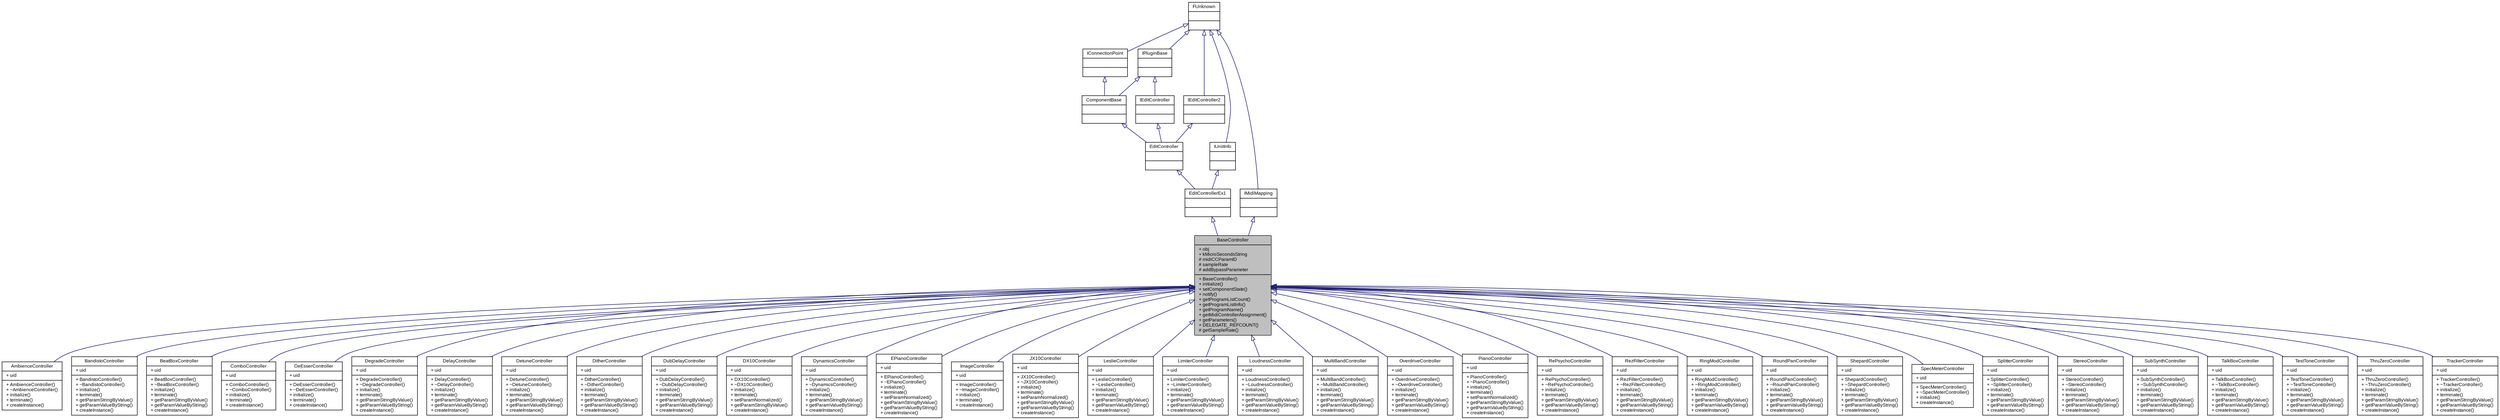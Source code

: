 digraph G
{
  bgcolor="transparent";
  edge [fontname="Arial",fontsize="9",labelfontname="Arial",labelfontsize="9"];
  node [fontname="Arial",fontsize="9",shape=record];
  Node1 [label="{BaseController\n|+ obj\l+ kMicroSecondsString\l# midiCCParamID\l# sampleRate\l# addBypassParameter\l|+ BaseController()\l+ initialize()\l+ setComponentState()\l+ notify()\l+ getProgramListCount()\l+ getProgramListInfo()\l+ getProgramName()\l+ getMidiControllerAssignment()\l+ getParameters()\l+ DELEGATE_REFCOUNT()\l# getSampleRate()\l}",height=0.2,width=0.4,color="black", fillcolor="grey75", style="filled" fontcolor="black"];
  Node2 -> Node1 [dir=back,color="midnightblue",fontsize="9",style="solid",arrowtail="empty",fontname="Arial"];
  Node2 [label="{EditControllerEx1\n||}",height=0.2,width=0.4,color="black",URL="vstsdk.tag$classSteinberg_1_1Vst_1_1EditControllerEx1.html"];
  Node3 -> Node2 [dir=back,color="midnightblue",fontsize="9",style="solid",arrowtail="empty",fontname="Arial"];
  Node3 [label="{EditController\n||}",height=0.2,width=0.4,color="black",URL="vstsdk.tag$classSteinberg_1_1Vst_1_1EditController.html"];
  Node4 -> Node3 [dir=back,color="midnightblue",fontsize="9",style="solid",arrowtail="empty",fontname="Arial"];
  Node4 [label="{ComponentBase\n||}",height=0.2,width=0.4,color="black",URL="vstsdk.tag$classSteinberg_1_1Vst_1_1ComponentBase.html"];
  Node5 -> Node4 [dir=back,color="midnightblue",fontsize="9",style="solid",arrowtail="empty",fontname="Arial"];
  Node5 [label="{IPluginBase\n||}",height=0.2,width=0.4,color="black",URL="base.tag$classSteinberg_1_1IPluginBase.html"];
  Node6 -> Node5 [dir=back,color="midnightblue",fontsize="9",style="solid",arrowtail="empty",fontname="Arial"];
  Node6 [label="{FUnknown\n||}",height=0.2,width=0.4,color="black",URL="base.tag$classSteinberg_1_1FUnknown.html"];
  Node7 -> Node4 [dir=back,color="midnightblue",fontsize="9",style="solid",arrowtail="empty",fontname="Arial"];
  Node7 [label="{IConnectionPoint\n||}",height=0.2,width=0.4,color="black",URL="vstinterfaces.tag$classSteinberg_1_1Vst_1_1IConnectionPoint.html"];
  Node6 -> Node7 [dir=back,color="midnightblue",fontsize="9",style="solid",arrowtail="empty",fontname="Arial"];
  Node8 -> Node3 [dir=back,color="midnightblue",fontsize="9",style="solid",arrowtail="empty",fontname="Arial"];
  Node8 [label="{IEditController\n||}",height=0.2,width=0.4,color="black",URL="vstinterfaces.tag$classSteinberg_1_1Vst_1_1IEditController.html"];
  Node5 -> Node8 [dir=back,color="midnightblue",fontsize="9",style="solid",arrowtail="empty",fontname="Arial"];
  Node9 -> Node3 [dir=back,color="midnightblue",fontsize="9",style="solid",arrowtail="empty",fontname="Arial"];
  Node9 [label="{IEditController2\n||}",height=0.2,width=0.4,color="black",URL="vstinterfaces.tag$classSteinberg_1_1Vst_1_1IEditController2.html"];
  Node6 -> Node9 [dir=back,color="midnightblue",fontsize="9",style="solid",arrowtail="empty",fontname="Arial"];
  Node10 -> Node2 [dir=back,color="midnightblue",fontsize="9",style="solid",arrowtail="empty",fontname="Arial"];
  Node10 [label="{IUnitInfo\n||}",height=0.2,width=0.4,color="black",URL="vstinterfaces.tag$classSteinberg_1_1Vst_1_1IUnitInfo.html"];
  Node6 -> Node10 [dir=back,color="midnightblue",fontsize="9",style="solid",arrowtail="empty",fontname="Arial"];
  Node11 -> Node1 [dir=back,color="midnightblue",fontsize="9",style="solid",arrowtail="empty",fontname="Arial"];
  Node11 [label="{IMidiMapping\n||}",height=0.2,width=0.4,color="black",URL="vstinterfaces.tag$classSteinberg_1_1Vst_1_1IMidiMapping.html"];
  Node6 -> Node11 [dir=back,color="midnightblue",fontsize="9",style="solid",arrowtail="empty",fontname="Arial"];
  Node1 -> Node12 [dir=back,color="midnightblue",fontsize="9",style="solid",arrowtail="empty",fontname="Arial"];
  Node12 [label="{AmbienceController\n|+ uid\l|+ AmbienceController()\l+ ~AmbienceController()\l+ initialize()\l+ terminate()\l+ createInstance()\l}",height=0.2,width=0.4,color="black",URL="$classSteinberg_1_1Vst_1_1mda_1_1AmbienceController.html"];
  Node1 -> Node13 [dir=back,color="midnightblue",fontsize="9",style="solid",arrowtail="empty",fontname="Arial"];
  Node13 [label="{BandistoController\n|+ uid\l|+ BandistoController()\l+ ~BandistoController()\l+ initialize()\l+ terminate()\l+ getParamStringByValue()\l+ getParamValueByString()\l+ createInstance()\l}",height=0.2,width=0.4,color="black",URL="$classSteinberg_1_1Vst_1_1mda_1_1BandistoController.html"];
  Node1 -> Node14 [dir=back,color="midnightblue",fontsize="9",style="solid",arrowtail="empty",fontname="Arial"];
  Node14 [label="{BeatBoxController\n|+ uid\l|+ BeatBoxController()\l+ ~BeatBoxController()\l+ initialize()\l+ terminate()\l+ getParamStringByValue()\l+ getParamValueByString()\l+ createInstance()\l}",height=0.2,width=0.4,color="black",URL="$classSteinberg_1_1Vst_1_1mda_1_1BeatBoxController.html"];
  Node1 -> Node15 [dir=back,color="midnightblue",fontsize="9",style="solid",arrowtail="empty",fontname="Arial"];
  Node15 [label="{ComboController\n|+ uid\l|+ ComboController()\l+ ~ComboController()\l+ initialize()\l+ terminate()\l+ createInstance()\l}",height=0.2,width=0.4,color="black",URL="$classSteinberg_1_1Vst_1_1mda_1_1ComboController.html"];
  Node1 -> Node16 [dir=back,color="midnightblue",fontsize="9",style="solid",arrowtail="empty",fontname="Arial"];
  Node16 [label="{DeEsserController\n|+ uid\l|+ DeEsserController()\l+ ~DeEsserController()\l+ initialize()\l+ terminate()\l+ createInstance()\l}",height=0.2,width=0.4,color="black",URL="$classSteinberg_1_1Vst_1_1mda_1_1DeEsserController.html"];
  Node1 -> Node17 [dir=back,color="midnightblue",fontsize="9",style="solid",arrowtail="empty",fontname="Arial"];
  Node17 [label="{DegradeController\n|+ uid\l|+ DegradeController()\l+ ~DegradeController()\l+ initialize()\l+ terminate()\l+ getParamStringByValue()\l+ getParamValueByString()\l+ createInstance()\l}",height=0.2,width=0.4,color="black",URL="$classSteinberg_1_1Vst_1_1mda_1_1DegradeController.html"];
  Node1 -> Node18 [dir=back,color="midnightblue",fontsize="9",style="solid",arrowtail="empty",fontname="Arial"];
  Node18 [label="{DelayController\n|+ uid\l|+ DelayController()\l+ ~DelayController()\l+ initialize()\l+ terminate()\l+ getParamStringByValue()\l+ getParamValueByString()\l+ createInstance()\l}",height=0.2,width=0.4,color="black",URL="$classSteinberg_1_1Vst_1_1mda_1_1DelayController.html"];
  Node1 -> Node19 [dir=back,color="midnightblue",fontsize="9",style="solid",arrowtail="empty",fontname="Arial"];
  Node19 [label="{DetuneController\n|+ uid\l|+ DetuneController()\l+ ~DetuneController()\l+ initialize()\l+ terminate()\l+ getParamStringByValue()\l+ getParamValueByString()\l+ createInstance()\l}",height=0.2,width=0.4,color="black",URL="$classSteinberg_1_1Vst_1_1mda_1_1DetuneController.html"];
  Node1 -> Node20 [dir=back,color="midnightblue",fontsize="9",style="solid",arrowtail="empty",fontname="Arial"];
  Node20 [label="{DitherController\n|+ uid\l|+ DitherController()\l+ ~DitherController()\l+ initialize()\l+ terminate()\l+ getParamStringByValue()\l+ getParamValueByString()\l+ createInstance()\l}",height=0.2,width=0.4,color="black",URL="$classSteinberg_1_1Vst_1_1mda_1_1DitherController.html"];
  Node1 -> Node21 [dir=back,color="midnightblue",fontsize="9",style="solid",arrowtail="empty",fontname="Arial"];
  Node21 [label="{DubDelayController\n|+ uid\l|+ DubDelayController()\l+ ~DubDelayController()\l+ initialize()\l+ terminate()\l+ getParamStringByValue()\l+ getParamValueByString()\l+ createInstance()\l}",height=0.2,width=0.4,color="black",URL="$classSteinberg_1_1Vst_1_1mda_1_1DubDelayController.html"];
  Node1 -> Node22 [dir=back,color="midnightblue",fontsize="9",style="solid",arrowtail="empty",fontname="Arial"];
  Node22 [label="{DX10Controller\n|+ uid\l|+ DX10Controller()\l+ ~DX10Controller()\l+ initialize()\l+ terminate()\l+ setParamNormalized()\l+ getParamStringByValue()\l+ createInstance()\l}",height=0.2,width=0.4,color="black",URL="$classSteinberg_1_1Vst_1_1mda_1_1DX10Controller.html"];
  Node1 -> Node23 [dir=back,color="midnightblue",fontsize="9",style="solid",arrowtail="empty",fontname="Arial"];
  Node23 [label="{DynamicsController\n|+ uid\l|+ DynamicsController()\l+ ~DynamicsController()\l+ initialize()\l+ terminate()\l+ getParamStringByValue()\l+ getParamValueByString()\l+ createInstance()\l}",height=0.2,width=0.4,color="black",URL="$classSteinberg_1_1Vst_1_1mda_1_1DynamicsController.html"];
  Node1 -> Node24 [dir=back,color="midnightblue",fontsize="9",style="solid",arrowtail="empty",fontname="Arial"];
  Node24 [label="{EPianoController\n|+ uid\l|+ EPianoController()\l+ ~EPianoController()\l+ initialize()\l+ terminate()\l+ setParamNormalized()\l+ getParamStringByValue()\l+ getParamValueByString()\l+ createInstance()\l}",height=0.2,width=0.4,color="black",URL="$classSteinberg_1_1Vst_1_1mda_1_1EPianoController.html"];
  Node1 -> Node25 [dir=back,color="midnightblue",fontsize="9",style="solid",arrowtail="empty",fontname="Arial"];
  Node25 [label="{ImageController\n|+ uid\l|+ ImageController()\l+ ~ImageController()\l+ initialize()\l+ terminate()\l+ createInstance()\l}",height=0.2,width=0.4,color="black",URL="$classSteinberg_1_1Vst_1_1mda_1_1ImageController.html"];
  Node1 -> Node26 [dir=back,color="midnightblue",fontsize="9",style="solid",arrowtail="empty",fontname="Arial"];
  Node26 [label="{JX10Controller\n|+ uid\l|+ JX10Controller()\l+ ~JX10Controller()\l+ initialize()\l+ terminate()\l+ setParamNormalized()\l+ getParamStringByValue()\l+ getParamValueByString()\l+ createInstance()\l}",height=0.2,width=0.4,color="black",URL="$classSteinberg_1_1Vst_1_1mda_1_1JX10Controller.html"];
  Node1 -> Node27 [dir=back,color="midnightblue",fontsize="9",style="solid",arrowtail="empty",fontname="Arial"];
  Node27 [label="{LeslieController\n|+ uid\l|+ LeslieController()\l+ ~LeslieController()\l+ initialize()\l+ terminate()\l+ getParamStringByValue()\l+ getParamValueByString()\l+ createInstance()\l}",height=0.2,width=0.4,color="black",URL="$classSteinberg_1_1Vst_1_1mda_1_1LeslieController.html"];
  Node1 -> Node28 [dir=back,color="midnightblue",fontsize="9",style="solid",arrowtail="empty",fontname="Arial"];
  Node28 [label="{LimiterController\n|+ uid\l|+ LimiterController()\l+ ~LimiterController()\l+ initialize()\l+ terminate()\l+ getParamStringByValue()\l+ getParamValueByString()\l+ createInstance()\l}",height=0.2,width=0.4,color="black",URL="$classSteinberg_1_1Vst_1_1mda_1_1LimiterController.html"];
  Node1 -> Node29 [dir=back,color="midnightblue",fontsize="9",style="solid",arrowtail="empty",fontname="Arial"];
  Node29 [label="{LoudnessController\n|+ uid\l|+ LoudnessController()\l+ ~LoudnessController()\l+ initialize()\l+ terminate()\l+ getParamStringByValue()\l+ getParamValueByString()\l+ createInstance()\l}",height=0.2,width=0.4,color="black",URL="$classSteinberg_1_1Vst_1_1mda_1_1LoudnessController.html"];
  Node1 -> Node30 [dir=back,color="midnightblue",fontsize="9",style="solid",arrowtail="empty",fontname="Arial"];
  Node30 [label="{MultiBandController\n|+ uid\l|+ MultiBandController()\l+ ~MultiBandController()\l+ initialize()\l+ terminate()\l+ getParamStringByValue()\l+ getParamValueByString()\l+ createInstance()\l}",height=0.2,width=0.4,color="black",URL="$classSteinberg_1_1Vst_1_1mda_1_1MultiBandController.html"];
  Node1 -> Node31 [dir=back,color="midnightblue",fontsize="9",style="solid",arrowtail="empty",fontname="Arial"];
  Node31 [label="{OverdriveController\n|+ uid\l|+ OverdriveController()\l+ ~OverdriveController()\l+ initialize()\l+ terminate()\l+ getParamStringByValue()\l+ getParamValueByString()\l+ createInstance()\l}",height=0.2,width=0.4,color="black",URL="$classSteinberg_1_1Vst_1_1mda_1_1OverdriveController.html"];
  Node1 -> Node32 [dir=back,color="midnightblue",fontsize="9",style="solid",arrowtail="empty",fontname="Arial"];
  Node32 [label="{PianoController\n|+ uid\l|+ PianoController()\l+ ~PianoController()\l+ initialize()\l+ terminate()\l+ setParamNormalized()\l+ getParamStringByValue()\l+ getParamValueByString()\l+ createInstance()\l}",height=0.2,width=0.4,color="black",URL="$classSteinberg_1_1Vst_1_1mda_1_1PianoController.html"];
  Node1 -> Node33 [dir=back,color="midnightblue",fontsize="9",style="solid",arrowtail="empty",fontname="Arial"];
  Node33 [label="{RePsychoController\n|+ uid\l|+ RePsychoController()\l+ ~RePsychoController()\l+ initialize()\l+ terminate()\l+ getParamStringByValue()\l+ getParamValueByString()\l+ createInstance()\l}",height=0.2,width=0.4,color="black",URL="$classSteinberg_1_1Vst_1_1mda_1_1RePsychoController.html"];
  Node1 -> Node34 [dir=back,color="midnightblue",fontsize="9",style="solid",arrowtail="empty",fontname="Arial"];
  Node34 [label="{RezFilterController\n|+ uid\l|+ RezFilterController()\l+ ~RezFilterController()\l+ initialize()\l+ terminate()\l+ getParamStringByValue()\l+ getParamValueByString()\l+ createInstance()\l}",height=0.2,width=0.4,color="black",URL="$classSteinberg_1_1Vst_1_1mda_1_1RezFilterController.html"];
  Node1 -> Node35 [dir=back,color="midnightblue",fontsize="9",style="solid",arrowtail="empty",fontname="Arial"];
  Node35 [label="{RingModController\n|+ uid\l|+ RingModController()\l+ ~RingModController()\l+ initialize()\l+ terminate()\l+ getParamStringByValue()\l+ getParamValueByString()\l+ createInstance()\l}",height=0.2,width=0.4,color="black",URL="$classSteinberg_1_1Vst_1_1mda_1_1RingModController.html"];
  Node1 -> Node36 [dir=back,color="midnightblue",fontsize="9",style="solid",arrowtail="empty",fontname="Arial"];
  Node36 [label="{RoundPanController\n|+ uid\l|+ RoundPanController()\l+ ~RoundPanController()\l+ initialize()\l+ terminate()\l+ getParamStringByValue()\l+ getParamValueByString()\l+ createInstance()\l}",height=0.2,width=0.4,color="black",URL="$classSteinberg_1_1Vst_1_1mda_1_1RoundPanController.html"];
  Node1 -> Node37 [dir=back,color="midnightblue",fontsize="9",style="solid",arrowtail="empty",fontname="Arial"];
  Node37 [label="{ShepardController\n|+ uid\l|+ ShepardController()\l+ ~ShepardController()\l+ initialize()\l+ terminate()\l+ getParamStringByValue()\l+ getParamValueByString()\l+ createInstance()\l}",height=0.2,width=0.4,color="black",URL="$classSteinberg_1_1Vst_1_1mda_1_1ShepardController.html"];
  Node1 -> Node38 [dir=back,color="midnightblue",fontsize="9",style="solid",arrowtail="empty",fontname="Arial"];
  Node38 [label="{SpecMeterController\n|+ uid\l|+ SpecMeterController()\l+ ~SpecMeterController()\l+ initialize()\l+ createInstance()\l}",height=0.2,width=0.4,color="black",URL="$classSteinberg_1_1Vst_1_1mda_1_1SpecMeterController.html"];
  Node1 -> Node39 [dir=back,color="midnightblue",fontsize="9",style="solid",arrowtail="empty",fontname="Arial"];
  Node39 [label="{SplitterController\n|+ uid\l|+ SplitterController()\l+ ~SplitterController()\l+ initialize()\l+ terminate()\l+ getParamStringByValue()\l+ getParamValueByString()\l+ createInstance()\l}",height=0.2,width=0.4,color="black",URL="$classSteinberg_1_1Vst_1_1mda_1_1SplitterController.html"];
  Node1 -> Node40 [dir=back,color="midnightblue",fontsize="9",style="solid",arrowtail="empty",fontname="Arial"];
  Node40 [label="{StereoController\n|+ uid\l|+ StereoController()\l+ ~StereoController()\l+ initialize()\l+ terminate()\l+ getParamStringByValue()\l+ getParamValueByString()\l+ createInstance()\l}",height=0.2,width=0.4,color="black",URL="$classSteinberg_1_1Vst_1_1mda_1_1StereoController.html"];
  Node1 -> Node41 [dir=back,color="midnightblue",fontsize="9",style="solid",arrowtail="empty",fontname="Arial"];
  Node41 [label="{SubSynthController\n|+ uid\l|+ SubSynthController()\l+ ~SubSynthController()\l+ initialize()\l+ terminate()\l+ getParamStringByValue()\l+ getParamValueByString()\l+ createInstance()\l}",height=0.2,width=0.4,color="black",URL="$classSteinberg_1_1Vst_1_1mda_1_1SubSynthController.html"];
  Node1 -> Node42 [dir=back,color="midnightblue",fontsize="9",style="solid",arrowtail="empty",fontname="Arial"];
  Node42 [label="{TalkBoxController\n|+ uid\l|+ TalkBoxController()\l+ ~TalkBoxController()\l+ initialize()\l+ terminate()\l+ getParamStringByValue()\l+ getParamValueByString()\l+ createInstance()\l}",height=0.2,width=0.4,color="black",URL="$classSteinberg_1_1Vst_1_1mda_1_1TalkBoxController.html"];
  Node1 -> Node43 [dir=back,color="midnightblue",fontsize="9",style="solid",arrowtail="empty",fontname="Arial"];
  Node43 [label="{TestToneController\n|+ uid\l|+ TestToneController()\l+ ~TestToneController()\l+ initialize()\l+ terminate()\l+ getParamStringByValue()\l+ getParamValueByString()\l+ createInstance()\l}",height=0.2,width=0.4,color="black",URL="$classSteinberg_1_1Vst_1_1mda_1_1TestToneController.html"];
  Node1 -> Node44 [dir=back,color="midnightblue",fontsize="9",style="solid",arrowtail="empty",fontname="Arial"];
  Node44 [label="{ThruZeroController\n|+ uid\l|+ ThruZeroController()\l+ ~ThruZeroController()\l+ initialize()\l+ terminate()\l+ getParamStringByValue()\l+ getParamValueByString()\l+ createInstance()\l}",height=0.2,width=0.4,color="black",URL="$classSteinberg_1_1Vst_1_1mda_1_1ThruZeroController.html"];
  Node1 -> Node45 [dir=back,color="midnightblue",fontsize="9",style="solid",arrowtail="empty",fontname="Arial"];
  Node45 [label="{TrackerController\n|+ uid\l|+ TrackerController()\l+ ~TrackerController()\l+ initialize()\l+ terminate()\l+ getParamStringByValue()\l+ getParamValueByString()\l+ createInstance()\l}",height=0.2,width=0.4,color="black",URL="$classSteinberg_1_1Vst_1_1mda_1_1TrackerController.html"];
}

